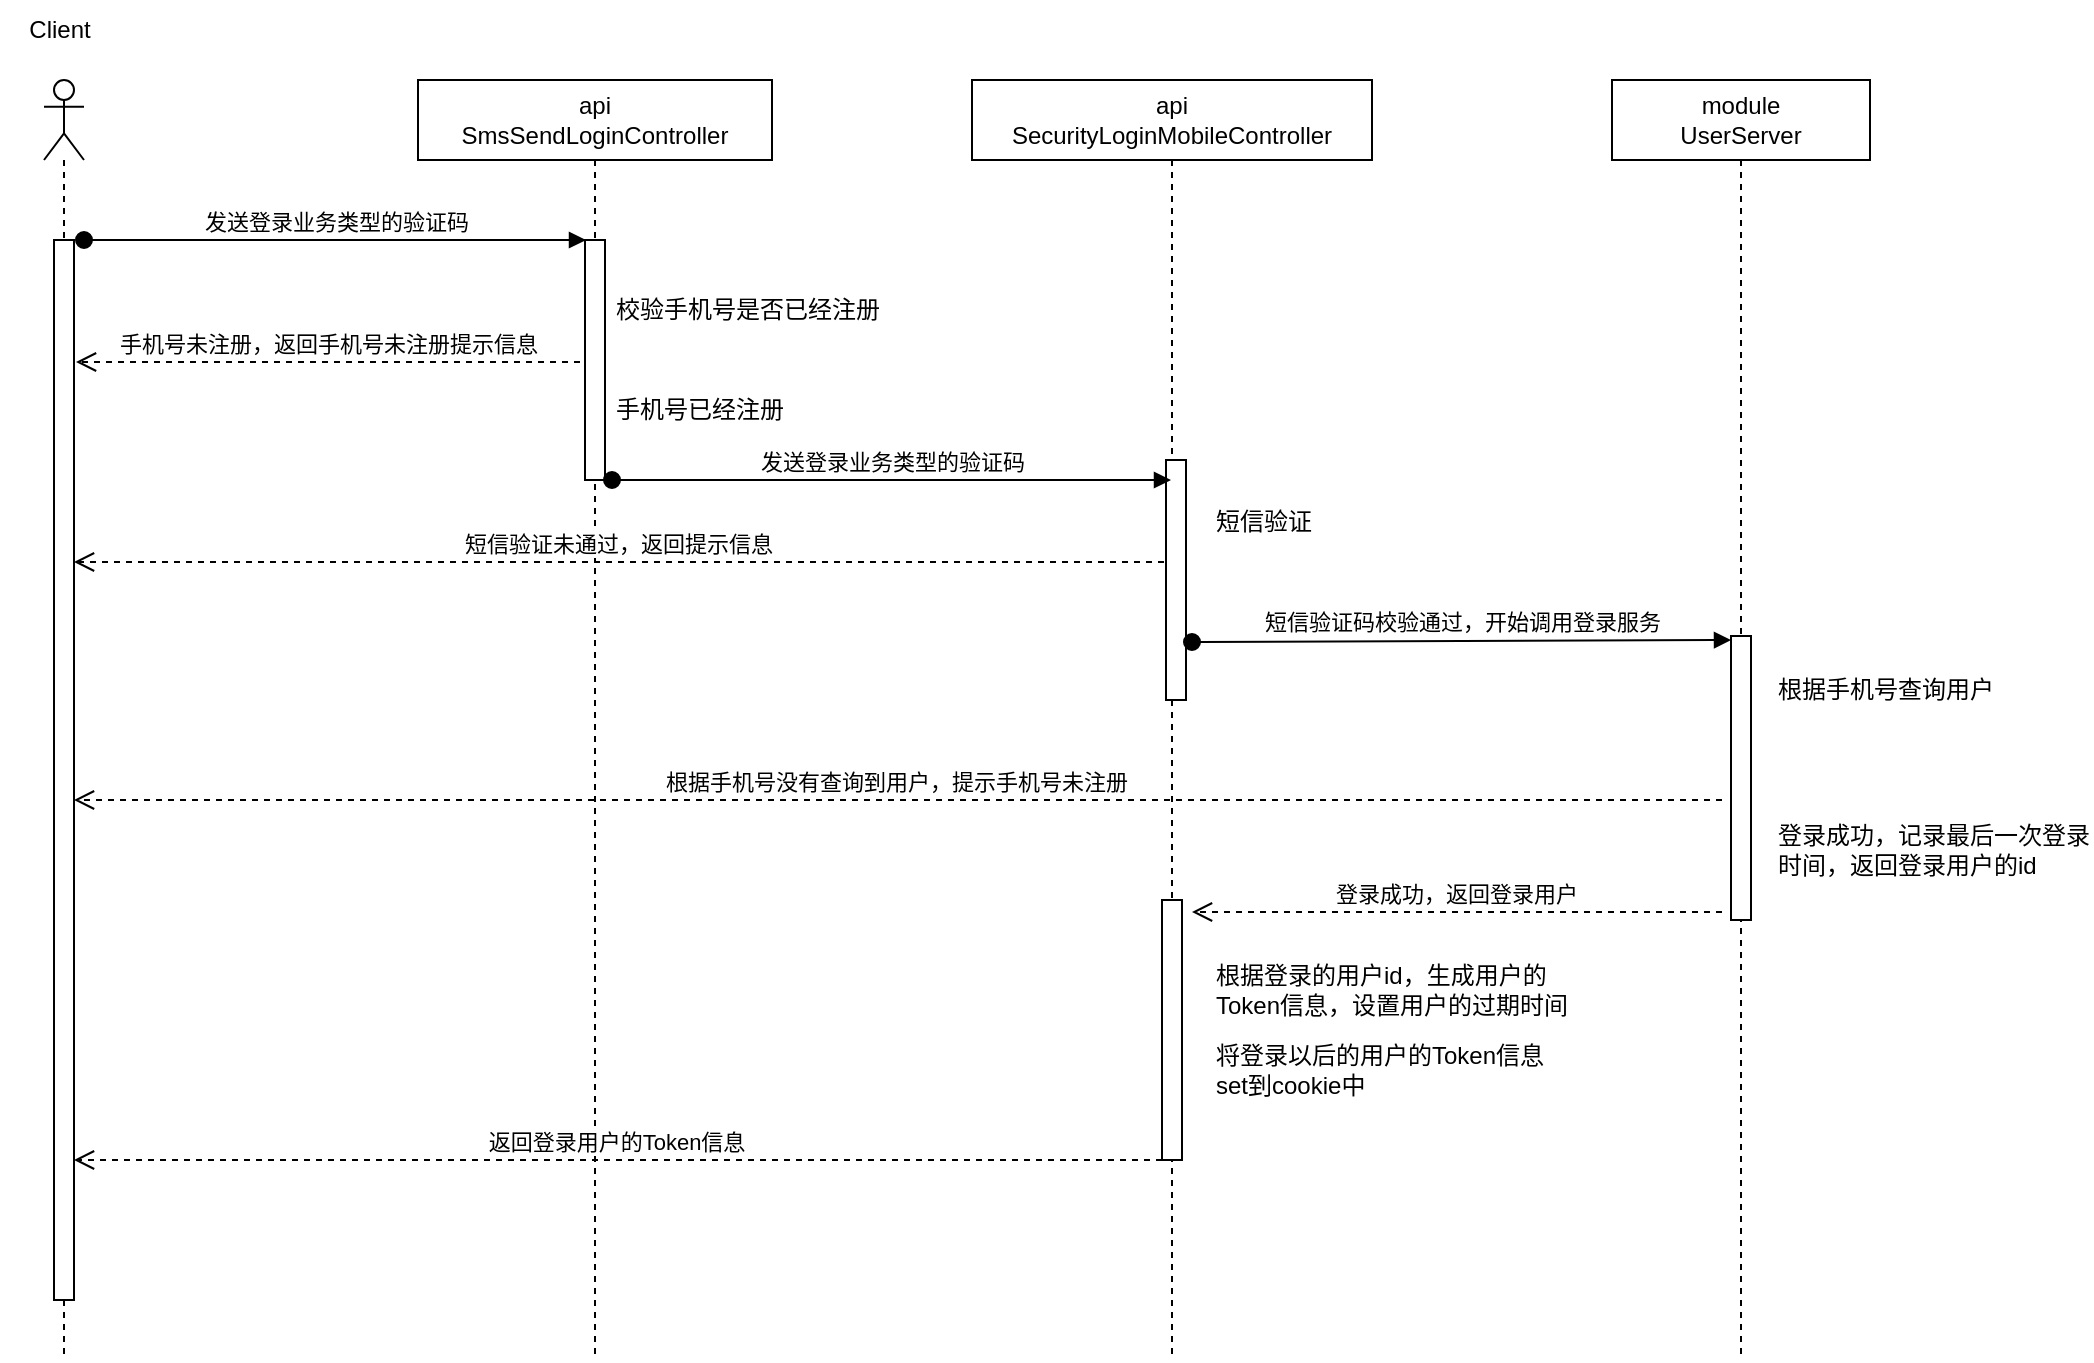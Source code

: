 <mxfile version="22.1.5" type="github">
  <diagram name="第 1 页" id="GcLguBjpCkVW_qGJeEzD">
    <mxGraphModel dx="1050" dy="493" grid="1" gridSize="10" guides="1" tooltips="1" connect="1" arrows="1" fold="1" page="1" pageScale="1" pageWidth="827" pageHeight="1169" math="0" shadow="0">
      <root>
        <mxCell id="0" />
        <mxCell id="1" parent="0" />
        <mxCell id="rrUxLJnTuqW_YEEKVbjb-1" value="api&lt;br&gt;SmsSendLoginController" style="shape=umlLifeline;perimeter=lifelinePerimeter;whiteSpace=wrap;html=1;container=1;dropTarget=0;collapsible=0;recursiveResize=0;outlineConnect=0;portConstraint=eastwest;newEdgeStyle={&quot;curved&quot;:0,&quot;rounded&quot;:0};" vertex="1" parent="1">
          <mxGeometry x="563" y="40" width="177" height="640" as="geometry" />
        </mxCell>
        <mxCell id="rrUxLJnTuqW_YEEKVbjb-31" value="" style="html=1;points=[[0,0,0,0,5],[0,1,0,0,-5],[1,0,0,0,5],[1,1,0,0,-5]];perimeter=orthogonalPerimeter;outlineConnect=0;targetShapes=umlLifeline;portConstraint=eastwest;newEdgeStyle={&quot;curved&quot;:0,&quot;rounded&quot;:0};" vertex="1" parent="rrUxLJnTuqW_YEEKVbjb-1">
          <mxGeometry x="83.5" y="80" width="10" height="120" as="geometry" />
        </mxCell>
        <mxCell id="rrUxLJnTuqW_YEEKVbjb-3" value="" style="shape=umlLifeline;perimeter=lifelinePerimeter;whiteSpace=wrap;html=1;container=1;dropTarget=0;collapsible=0;recursiveResize=0;outlineConnect=0;portConstraint=eastwest;newEdgeStyle={&quot;curved&quot;:0,&quot;rounded&quot;:0};participant=umlActor;" vertex="1" parent="1">
          <mxGeometry x="376" y="40" width="20" height="640" as="geometry" />
        </mxCell>
        <mxCell id="rrUxLJnTuqW_YEEKVbjb-4" value="" style="html=1;points=[[0,0,0,0,5],[0,1,0,0,-5],[1,0,0,0,5],[1,1,0,0,-5]];perimeter=orthogonalPerimeter;outlineConnect=0;targetShapes=umlLifeline;portConstraint=eastwest;newEdgeStyle={&quot;curved&quot;:0,&quot;rounded&quot;:0};" vertex="1" parent="rrUxLJnTuqW_YEEKVbjb-3">
          <mxGeometry x="5" y="80" width="10" height="530" as="geometry" />
        </mxCell>
        <mxCell id="rrUxLJnTuqW_YEEKVbjb-5" value="module&lt;br&gt;UserServer" style="shape=umlLifeline;perimeter=lifelinePerimeter;whiteSpace=wrap;html=1;container=1;dropTarget=0;collapsible=0;recursiveResize=0;outlineConnect=0;portConstraint=eastwest;newEdgeStyle={&quot;curved&quot;:0,&quot;rounded&quot;:0};" vertex="1" parent="1">
          <mxGeometry x="1160" y="40" width="129" height="640" as="geometry" />
        </mxCell>
        <mxCell id="rrUxLJnTuqW_YEEKVbjb-44" value="" style="html=1;points=[[0,0,0,0,5],[0,1,0,0,-5],[1,0,0,0,5],[1,1,0,0,-5]];perimeter=orthogonalPerimeter;outlineConnect=0;targetShapes=umlLifeline;portConstraint=eastwest;newEdgeStyle={&quot;curved&quot;:0,&quot;rounded&quot;:0};" vertex="1" parent="rrUxLJnTuqW_YEEKVbjb-5">
          <mxGeometry x="59.5" y="278" width="10" height="142" as="geometry" />
        </mxCell>
        <mxCell id="rrUxLJnTuqW_YEEKVbjb-7" value="Client" style="text;html=1;strokeColor=none;fillColor=none;align=center;verticalAlign=middle;whiteSpace=wrap;rounded=0;" vertex="1" parent="1">
          <mxGeometry x="354" width="60" height="30" as="geometry" />
        </mxCell>
        <mxCell id="rrUxLJnTuqW_YEEKVbjb-8" value="api&lt;br&gt;SecurityLoginMobileController" style="shape=umlLifeline;perimeter=lifelinePerimeter;whiteSpace=wrap;html=1;container=1;dropTarget=0;collapsible=0;recursiveResize=0;outlineConnect=0;portConstraint=eastwest;newEdgeStyle={&quot;curved&quot;:0,&quot;rounded&quot;:0};" vertex="1" parent="1">
          <mxGeometry x="840" y="40" width="200" height="640" as="geometry" />
        </mxCell>
        <mxCell id="rrUxLJnTuqW_YEEKVbjb-40" value="" style="html=1;points=[[0,0,0,0,5],[0,1,0,0,-5],[1,0,0,0,5],[1,1,0,0,-5]];perimeter=orthogonalPerimeter;outlineConnect=0;targetShapes=umlLifeline;portConstraint=eastwest;newEdgeStyle={&quot;curved&quot;:0,&quot;rounded&quot;:0};" vertex="1" parent="rrUxLJnTuqW_YEEKVbjb-8">
          <mxGeometry x="97" y="190" width="10" height="120" as="geometry" />
        </mxCell>
        <mxCell id="rrUxLJnTuqW_YEEKVbjb-47" value="" style="html=1;points=[[0,0,0,0,5],[0,1,0,0,-5],[1,0,0,0,5],[1,1,0,0,-5]];perimeter=orthogonalPerimeter;outlineConnect=0;targetShapes=umlLifeline;portConstraint=eastwest;newEdgeStyle={&quot;curved&quot;:0,&quot;rounded&quot;:0};" vertex="1" parent="rrUxLJnTuqW_YEEKVbjb-8">
          <mxGeometry x="95" y="410" width="10" height="130" as="geometry" />
        </mxCell>
        <mxCell id="rrUxLJnTuqW_YEEKVbjb-29" value="发送登录业务类型的验证码" style="html=1;verticalAlign=bottom;startArrow=oval;startFill=1;endArrow=block;startSize=8;curved=0;rounded=0;" edge="1" parent="1">
          <mxGeometry width="60" relative="1" as="geometry">
            <mxPoint x="396" y="120" as="sourcePoint" />
            <mxPoint x="647" y="120" as="targetPoint" />
          </mxGeometry>
        </mxCell>
        <mxCell id="rrUxLJnTuqW_YEEKVbjb-32" value="校验手机号是否已经注册" style="text;html=1;strokeColor=none;fillColor=none;align=left;verticalAlign=middle;whiteSpace=wrap;rounded=0;" vertex="1" parent="1">
          <mxGeometry x="660" y="140" width="140" height="30" as="geometry" />
        </mxCell>
        <mxCell id="rrUxLJnTuqW_YEEKVbjb-33" value="手机号未注册，返回手机号未注册提示信息" style="html=1;verticalAlign=bottom;endArrow=open;dashed=1;endSize=8;curved=0;rounded=0;" edge="1" parent="1">
          <mxGeometry relative="1" as="geometry">
            <mxPoint x="644" y="181" as="sourcePoint" />
            <mxPoint x="392" y="181" as="targetPoint" />
          </mxGeometry>
        </mxCell>
        <mxCell id="rrUxLJnTuqW_YEEKVbjb-34" value="手机号已经注册" style="text;html=1;strokeColor=none;fillColor=none;align=left;verticalAlign=middle;whiteSpace=wrap;rounded=0;" vertex="1" parent="1">
          <mxGeometry x="660" y="190" width="140" height="30" as="geometry" />
        </mxCell>
        <mxCell id="rrUxLJnTuqW_YEEKVbjb-35" value="发送登录业务类型的验证码" style="html=1;verticalAlign=bottom;startArrow=oval;startFill=1;endArrow=block;startSize=8;curved=0;rounded=0;" edge="1" parent="1" target="rrUxLJnTuqW_YEEKVbjb-8">
          <mxGeometry width="60" relative="1" as="geometry">
            <mxPoint x="660" y="240" as="sourcePoint" />
            <mxPoint x="911" y="240" as="targetPoint" />
          </mxGeometry>
        </mxCell>
        <mxCell id="rrUxLJnTuqW_YEEKVbjb-41" value="短信验证" style="text;html=1;strokeColor=none;fillColor=none;align=left;verticalAlign=middle;whiteSpace=wrap;rounded=0;" vertex="1" parent="1">
          <mxGeometry x="960" y="246" width="140" height="30" as="geometry" />
        </mxCell>
        <mxCell id="rrUxLJnTuqW_YEEKVbjb-42" value="短信验证未通过，返回提示信息" style="html=1;verticalAlign=bottom;endArrow=open;dashed=1;endSize=8;curved=0;rounded=0;" edge="1" parent="1">
          <mxGeometry x="0.002" relative="1" as="geometry">
            <mxPoint x="936" y="281" as="sourcePoint" />
            <mxPoint x="391" y="281" as="targetPoint" />
            <mxPoint as="offset" />
          </mxGeometry>
        </mxCell>
        <mxCell id="rrUxLJnTuqW_YEEKVbjb-43" value="短信验证码校验通过，开始调用登录服务" style="html=1;verticalAlign=bottom;startArrow=oval;startFill=1;endArrow=block;startSize=8;curved=0;rounded=0;entryX=0;entryY=0;entryDx=0;entryDy=5;entryPerimeter=0;" edge="1" parent="1">
          <mxGeometry width="60" relative="1" as="geometry">
            <mxPoint x="950" y="321" as="sourcePoint" />
            <mxPoint x="1219.5" y="320" as="targetPoint" />
          </mxGeometry>
        </mxCell>
        <mxCell id="rrUxLJnTuqW_YEEKVbjb-45" value="根据手机号查询用户" style="text;html=1;strokeColor=none;fillColor=none;align=left;verticalAlign=middle;whiteSpace=wrap;rounded=0;" vertex="1" parent="1">
          <mxGeometry x="1241" y="330" width="140" height="30" as="geometry" />
        </mxCell>
        <mxCell id="rrUxLJnTuqW_YEEKVbjb-46" value="根据手机号没有查询到用户，提示手机号未注册" style="html=1;verticalAlign=bottom;endArrow=open;dashed=1;endSize=8;curved=0;rounded=0;" edge="1" parent="1" target="rrUxLJnTuqW_YEEKVbjb-4">
          <mxGeometry x="0.002" relative="1" as="geometry">
            <mxPoint x="1215" y="400" as="sourcePoint" />
            <mxPoint x="670" y="400" as="targetPoint" />
            <mxPoint as="offset" />
          </mxGeometry>
        </mxCell>
        <mxCell id="rrUxLJnTuqW_YEEKVbjb-48" value="登录成功，返回登录用户" style="html=1;verticalAlign=bottom;endArrow=open;dashed=1;endSize=8;curved=0;rounded=0;" edge="1" parent="1">
          <mxGeometry x="0.004" relative="1" as="geometry">
            <mxPoint x="1215" y="456" as="sourcePoint" />
            <mxPoint x="950" y="456" as="targetPoint" />
            <mxPoint as="offset" />
          </mxGeometry>
        </mxCell>
        <mxCell id="rrUxLJnTuqW_YEEKVbjb-49" value="登录成功，记录最后一次登录时间，返回登录用户的id" style="text;html=1;strokeColor=none;fillColor=none;align=left;verticalAlign=middle;whiteSpace=wrap;rounded=0;" vertex="1" parent="1">
          <mxGeometry x="1241" y="410" width="159" height="30" as="geometry" />
        </mxCell>
        <mxCell id="rrUxLJnTuqW_YEEKVbjb-50" value="根据登录的用户id，生成用户的Token信息，设置用户的过期时间" style="text;html=1;strokeColor=none;fillColor=none;align=left;verticalAlign=middle;whiteSpace=wrap;rounded=0;" vertex="1" parent="1">
          <mxGeometry x="960" y="480" width="180" height="30" as="geometry" />
        </mxCell>
        <mxCell id="rrUxLJnTuqW_YEEKVbjb-51" value="将登录以后的用户的Token信息set到cookie中" style="text;html=1;strokeColor=none;fillColor=none;align=left;verticalAlign=middle;whiteSpace=wrap;rounded=0;" vertex="1" parent="1">
          <mxGeometry x="960" y="520" width="180" height="30" as="geometry" />
        </mxCell>
        <mxCell id="rrUxLJnTuqW_YEEKVbjb-52" value="返回登录用户的Token信息" style="html=1;verticalAlign=bottom;endArrow=open;dashed=1;endSize=8;curved=0;rounded=0;" edge="1" parent="1" target="rrUxLJnTuqW_YEEKVbjb-4">
          <mxGeometry x="0.004" relative="1" as="geometry">
            <mxPoint x="935" y="580" as="sourcePoint" />
            <mxPoint x="670" y="580" as="targetPoint" />
            <mxPoint as="offset" />
          </mxGeometry>
        </mxCell>
      </root>
    </mxGraphModel>
  </diagram>
</mxfile>

